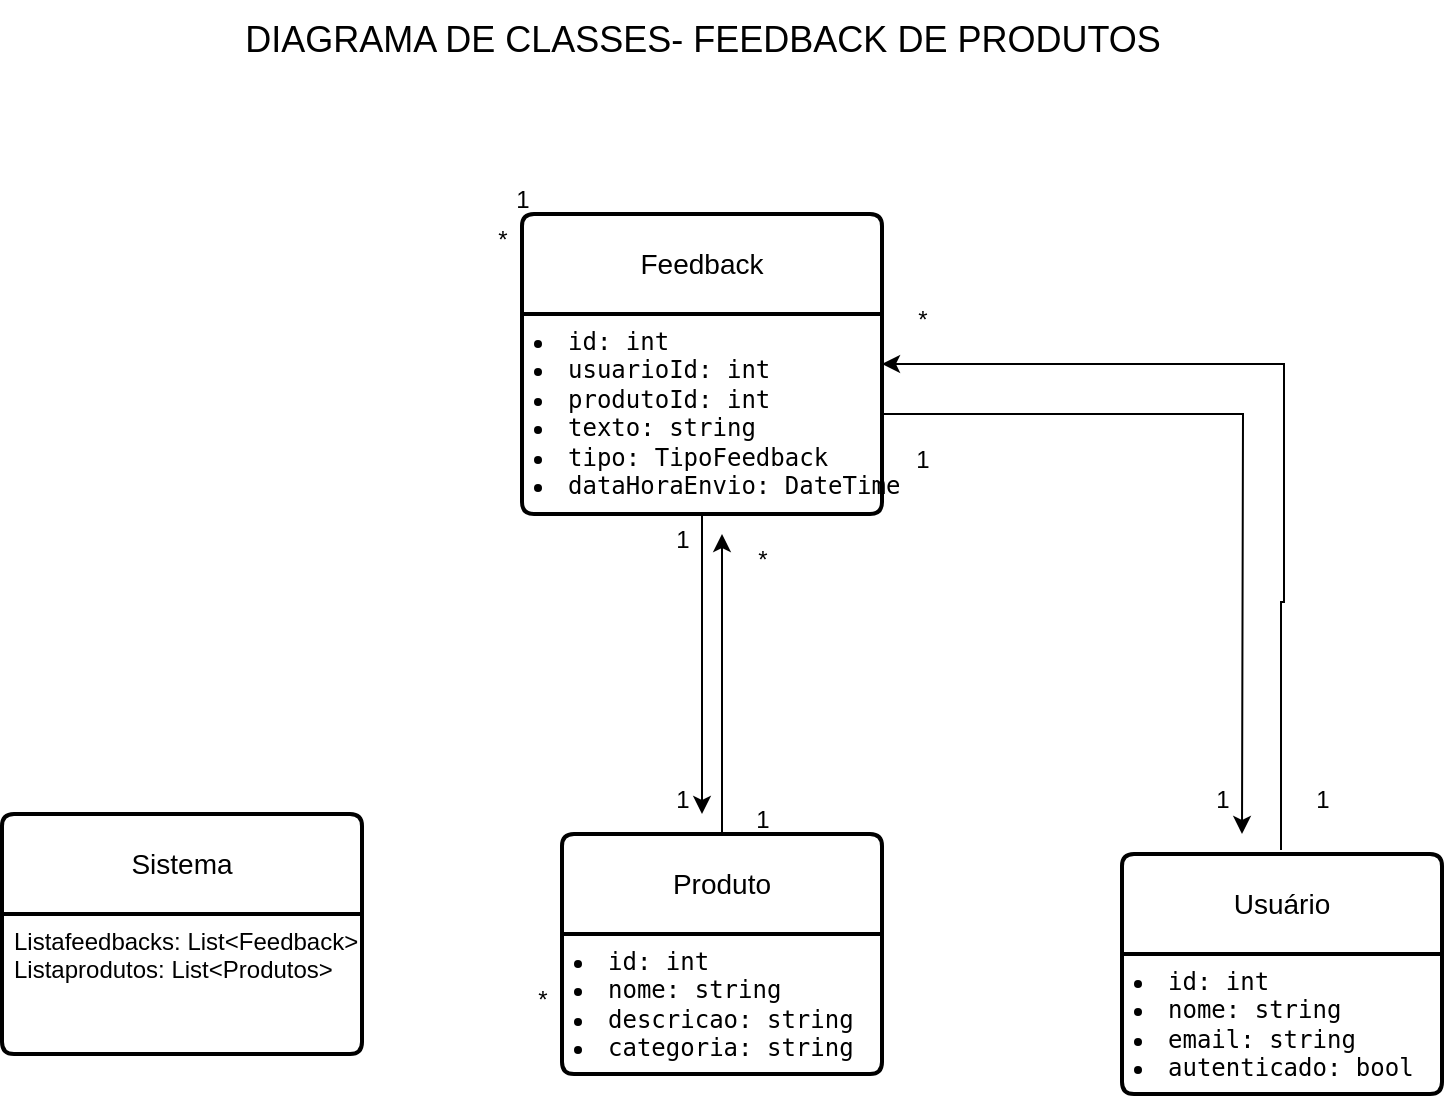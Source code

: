 <mxfile version="24.8.2">
  <diagram name="Página-1" id="FR9bLYxv4u34R1BbcQBb">
    <mxGraphModel dx="1306" dy="585" grid="1" gridSize="10" guides="1" tooltips="1" connect="1" arrows="1" fold="1" page="1" pageScale="1" pageWidth="827" pageHeight="1169" math="0" shadow="0">
      <root>
        <mxCell id="0" />
        <mxCell id="1" parent="0" />
        <mxCell id="_MW00zqFSoQqqUTIqplm-12" style="edgeStyle=orthogonalEdgeStyle;rounded=0;orthogonalLoop=1;jettySize=auto;html=1;" edge="1" parent="1" source="_MW00zqFSoQqqUTIqplm-1">
          <mxGeometry relative="1" as="geometry">
            <mxPoint x="410" y="300" as="targetPoint" />
          </mxGeometry>
        </mxCell>
        <mxCell id="_MW00zqFSoQqqUTIqplm-1" value="Produto" style="swimlane;childLayout=stackLayout;horizontal=1;startSize=50;horizontalStack=0;rounded=1;fontSize=14;fontStyle=0;strokeWidth=2;resizeParent=0;resizeLast=1;shadow=0;dashed=0;align=center;arcSize=4;whiteSpace=wrap;html=1;" vertex="1" parent="1">
          <mxGeometry x="330" y="450" width="160" height="120" as="geometry" />
        </mxCell>
        <mxCell id="_MW00zqFSoQqqUTIqplm-2" value="&lt;li&gt;&lt;code&gt;id: int&lt;/code&gt;&lt;/li&gt;&lt;li&gt;&lt;code&gt;nome: string&lt;/code&gt;&lt;/li&gt;&lt;li&gt;&lt;code&gt;descricao: string&lt;/code&gt;&lt;/li&gt;&lt;li&gt;&lt;code&gt;categoria: string&lt;/code&gt;&lt;/li&gt;" style="align=left;strokeColor=none;fillColor=none;spacingLeft=4;fontSize=12;verticalAlign=top;resizable=0;rotatable=0;part=1;html=1;" vertex="1" parent="_MW00zqFSoQqqUTIqplm-1">
          <mxGeometry y="50" width="160" height="70" as="geometry" />
        </mxCell>
        <mxCell id="_MW00zqFSoQqqUTIqplm-18" style="edgeStyle=orthogonalEdgeStyle;rounded=0;orthogonalLoop=1;jettySize=auto;html=1;entryX=1;entryY=0.25;entryDx=0;entryDy=0;" edge="1" parent="1" target="_MW00zqFSoQqqUTIqplm-6">
          <mxGeometry relative="1" as="geometry">
            <mxPoint x="690" y="210" as="targetPoint" />
            <mxPoint x="689.5" y="458" as="sourcePoint" />
            <Array as="points">
              <mxPoint x="690" y="334" />
              <mxPoint x="691" y="334" />
              <mxPoint x="691" y="215" />
            </Array>
          </mxGeometry>
        </mxCell>
        <mxCell id="_MW00zqFSoQqqUTIqplm-3" value="Usuário" style="swimlane;childLayout=stackLayout;horizontal=1;startSize=50;horizontalStack=0;rounded=1;fontSize=14;fontStyle=0;strokeWidth=2;resizeParent=0;resizeLast=1;shadow=0;dashed=0;align=center;arcSize=4;whiteSpace=wrap;html=1;" vertex="1" parent="1">
          <mxGeometry x="610" y="460" width="160" height="120" as="geometry" />
        </mxCell>
        <mxCell id="_MW00zqFSoQqqUTIqplm-4" value="&lt;li&gt;&lt;code&gt;id: int&lt;/code&gt;&lt;/li&gt;&lt;li&gt;&lt;code&gt;nome: string&lt;/code&gt;&lt;/li&gt;&lt;li&gt;&lt;code&gt;email: string&lt;/code&gt;&lt;/li&gt;&lt;li&gt;&lt;code&gt;autenticado: bool&lt;/code&gt;&lt;/li&gt;" style="align=left;strokeColor=none;fillColor=none;spacingLeft=4;fontSize=12;verticalAlign=top;resizable=0;rotatable=0;part=1;html=1;" vertex="1" parent="_MW00zqFSoQqqUTIqplm-3">
          <mxGeometry y="50" width="160" height="70" as="geometry" />
        </mxCell>
        <mxCell id="_MW00zqFSoQqqUTIqplm-5" value="Feedback" style="swimlane;childLayout=stackLayout;horizontal=1;startSize=50;horizontalStack=0;rounded=1;fontSize=14;fontStyle=0;strokeWidth=2;resizeParent=0;resizeLast=1;shadow=0;dashed=0;align=center;arcSize=4;whiteSpace=wrap;html=1;" vertex="1" parent="1">
          <mxGeometry x="310" y="140" width="180" height="150" as="geometry" />
        </mxCell>
        <mxCell id="_MW00zqFSoQqqUTIqplm-6" value="&lt;li&gt;&lt;code&gt;id: int&lt;/code&gt;&lt;/li&gt;&lt;li&gt;&lt;code&gt;usuarioId: int&lt;/code&gt;&lt;/li&gt;&lt;li&gt;&lt;code&gt;produtoId: int&lt;/code&gt;&lt;/li&gt;&lt;li&gt;&lt;code&gt;texto: string&lt;/code&gt;&lt;/li&gt;&lt;li&gt;&lt;code&gt;tipo: TipoFeedback&lt;/code&gt;&lt;/li&gt;&lt;li&gt;&lt;code&gt;dataHoraEnvio: DateTime&lt;/code&gt;&lt;/li&gt;" style="align=left;strokeColor=none;fillColor=none;spacingLeft=4;fontSize=12;verticalAlign=top;resizable=0;rotatable=0;part=1;html=1;" vertex="1" parent="_MW00zqFSoQqqUTIqplm-5">
          <mxGeometry y="50" width="180" height="100" as="geometry" />
        </mxCell>
        <mxCell id="_MW00zqFSoQqqUTIqplm-8" value="Sistema" style="swimlane;childLayout=stackLayout;horizontal=1;startSize=50;horizontalStack=0;rounded=1;fontSize=14;fontStyle=0;strokeWidth=2;resizeParent=0;resizeLast=1;shadow=0;dashed=0;align=center;arcSize=4;whiteSpace=wrap;html=1;" vertex="1" parent="1">
          <mxGeometry x="50" y="440" width="180" height="120" as="geometry" />
        </mxCell>
        <mxCell id="_MW00zqFSoQqqUTIqplm-9" value="Listafeedbacks: List&amp;lt;Feedback&amp;gt;&lt;div&gt;Listaprodutos: List&amp;lt;Produtos&amp;gt;&lt;/div&gt;" style="align=left;strokeColor=none;fillColor=none;spacingLeft=4;fontSize=12;verticalAlign=top;resizable=0;rotatable=0;part=1;html=1;" vertex="1" parent="_MW00zqFSoQqqUTIqplm-8">
          <mxGeometry y="50" width="180" height="70" as="geometry" />
        </mxCell>
        <mxCell id="_MW00zqFSoQqqUTIqplm-13" value="1" style="text;html=1;align=center;verticalAlign=middle;resizable=0;points=[];autosize=1;strokeColor=none;fillColor=none;" vertex="1" parent="1">
          <mxGeometry x="415" y="428" width="30" height="30" as="geometry" />
        </mxCell>
        <mxCell id="_MW00zqFSoQqqUTIqplm-14" value="*" style="text;html=1;align=center;verticalAlign=middle;resizable=0;points=[];autosize=1;strokeColor=none;fillColor=none;" vertex="1" parent="1">
          <mxGeometry x="415" y="298" width="30" height="30" as="geometry" />
        </mxCell>
        <mxCell id="_MW00zqFSoQqqUTIqplm-15" style="edgeStyle=orthogonalEdgeStyle;rounded=0;orthogonalLoop=1;jettySize=auto;html=1;" edge="1" parent="1" source="_MW00zqFSoQqqUTIqplm-6">
          <mxGeometry relative="1" as="geometry">
            <mxPoint x="400" y="440" as="targetPoint" />
          </mxGeometry>
        </mxCell>
        <mxCell id="_MW00zqFSoQqqUTIqplm-16" value="1" style="text;html=1;align=center;verticalAlign=middle;resizable=0;points=[];autosize=1;strokeColor=none;fillColor=none;" vertex="1" parent="1">
          <mxGeometry x="375" y="288" width="30" height="30" as="geometry" />
        </mxCell>
        <mxCell id="_MW00zqFSoQqqUTIqplm-17" value="1" style="text;html=1;align=center;verticalAlign=middle;resizable=0;points=[];autosize=1;strokeColor=none;fillColor=none;" vertex="1" parent="1">
          <mxGeometry x="375" y="418" width="30" height="30" as="geometry" />
        </mxCell>
        <mxCell id="_MW00zqFSoQqqUTIqplm-20" style="edgeStyle=orthogonalEdgeStyle;rounded=0;orthogonalLoop=1;jettySize=auto;html=1;" edge="1" parent="1" source="_MW00zqFSoQqqUTIqplm-6">
          <mxGeometry relative="1" as="geometry">
            <mxPoint x="670" y="450" as="targetPoint" />
          </mxGeometry>
        </mxCell>
        <mxCell id="_MW00zqFSoQqqUTIqplm-21" value="1" style="text;html=1;align=center;verticalAlign=middle;resizable=0;points=[];autosize=1;strokeColor=none;fillColor=none;" vertex="1" parent="1">
          <mxGeometry x="695" y="418" width="30" height="30" as="geometry" />
        </mxCell>
        <mxCell id="_MW00zqFSoQqqUTIqplm-22" value="*" style="text;html=1;align=center;verticalAlign=middle;resizable=0;points=[];autosize=1;strokeColor=none;fillColor=none;" vertex="1" parent="1">
          <mxGeometry x="495" y="178" width="30" height="30" as="geometry" />
        </mxCell>
        <mxCell id="_MW00zqFSoQqqUTIqplm-23" value="1" style="text;html=1;align=center;verticalAlign=middle;resizable=0;points=[];autosize=1;strokeColor=none;fillColor=none;" vertex="1" parent="1">
          <mxGeometry x="495" y="248" width="30" height="30" as="geometry" />
        </mxCell>
        <mxCell id="_MW00zqFSoQqqUTIqplm-24" value="1" style="text;html=1;align=center;verticalAlign=middle;resizable=0;points=[];autosize=1;strokeColor=none;fillColor=none;" vertex="1" parent="1">
          <mxGeometry x="645" y="418" width="30" height="30" as="geometry" />
        </mxCell>
        <mxCell id="_MW00zqFSoQqqUTIqplm-27" value="*" style="text;html=1;align=center;verticalAlign=middle;resizable=0;points=[];autosize=1;strokeColor=none;fillColor=none;" vertex="1" parent="1">
          <mxGeometry x="285" y="138" width="30" height="30" as="geometry" />
        </mxCell>
        <mxCell id="_MW00zqFSoQqqUTIqplm-30" value="1" style="text;html=1;align=center;verticalAlign=middle;resizable=0;points=[];autosize=1;strokeColor=none;fillColor=none;" vertex="1" parent="1">
          <mxGeometry x="295" y="118" width="30" height="30" as="geometry" />
        </mxCell>
        <mxCell id="_MW00zqFSoQqqUTIqplm-36" value="*" style="text;html=1;align=center;verticalAlign=middle;resizable=0;points=[];autosize=1;strokeColor=none;fillColor=none;" vertex="1" parent="1">
          <mxGeometry x="305" y="518" width="30" height="30" as="geometry" />
        </mxCell>
        <mxCell id="_MW00zqFSoQqqUTIqplm-41" value="&lt;font style=&quot;font-size: 18px;&quot;&gt;DIAGRAMA DE CLASSES- FEEDBACK DE PRODUTOS&lt;/font&gt;" style="text;html=1;align=center;verticalAlign=middle;resizable=0;points=[];autosize=1;strokeColor=none;fillColor=none;" vertex="1" parent="1">
          <mxGeometry x="160" y="33" width="480" height="40" as="geometry" />
        </mxCell>
      </root>
    </mxGraphModel>
  </diagram>
</mxfile>
